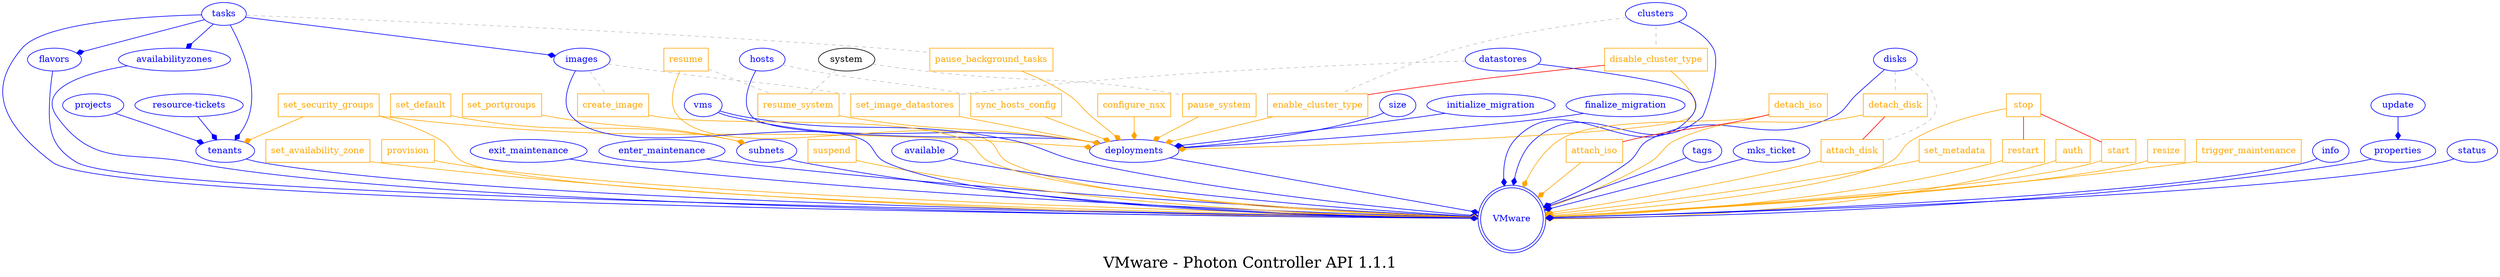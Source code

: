 digraph LexiconGraph {
graph[label="VMware - Photon Controller API 1.1.1", fontsize=24]
splines=true
"VMware" [color=blue, fontcolor=blue, shape=doublecircle]
"tenants" -> "VMware" [color=blue, fontcolor=blue, arrowhead=diamond, arrowtail=none]
"tenants" [color=blue, fontcolor=blue, shape=ellipse]
"tasks" -> "tenants" [color=blue, fontcolor=blue, arrowhead=diamond, arrowtail=none]
"tasks" [color=blue, fontcolor=blue, shape=ellipse]
"projects" -> "tenants" [color=blue, fontcolor=blue, arrowhead=diamond, arrowtail=none]
"projects" [color=blue, fontcolor=blue, shape=ellipse]
"resource-tickets" -> "tenants" [color=blue, fontcolor=blue, arrowhead=diamond, arrowtail=none]
"resource-tickets" [color=blue, fontcolor=blue, shape=ellipse]
"set_security_groups" [color=orange, fontcolor=orange, shape=box]
"set_security_groups" -> "tenants" [color=orange, fontcolor=orange, arrowhead=diamond, arrowtail=none]
"tasks" -> "VMware" [color=blue, fontcolor=blue, arrowhead=diamond, arrowtail=none]
"subnets" -> "VMware" [color=blue, fontcolor=blue, arrowhead=diamond, arrowtail=none]
"subnets" [color=blue, fontcolor=blue, shape=ellipse]
"set_portgroups" [color=orange, fontcolor=orange, shape=box]
"set_portgroups" -> "subnets" [color=orange, fontcolor=orange, arrowhead=diamond, arrowtail=none]
"set_default" [color=orange, fontcolor=orange, shape=box]
"set_default" -> "subnets" [color=orange, fontcolor=orange, arrowhead=diamond, arrowtail=none]
"set_availability_zone" [color=orange, fontcolor=orange, shape=box]
"set_availability_zone" -> "VMware" [color=orange, fontcolor=orange, arrowhead=diamond, arrowtail=none]
"provision" [color=orange, fontcolor=orange, shape=box]
"provision" -> "VMware" [color=orange, fontcolor=orange, arrowhead=diamond, arrowtail=none]
"vms" -> "VMware" [color=blue, fontcolor=blue, arrowhead=diamond, arrowtail=none]
"vms" [color=blue, fontcolor=blue, shape=ellipse]
"exit_maintenance" -> "VMware" [color=blue, fontcolor=blue, arrowhead=diamond, arrowtail=none]
"exit_maintenance" [color=blue, fontcolor=blue, shape=ellipse]
"enter_maintenance" -> "VMware" [color=blue, fontcolor=blue, arrowhead=diamond, arrowtail=none]
"enter_maintenance" [color=blue, fontcolor=blue, shape=ellipse]
"resume" [color=orange, fontcolor=orange, shape=box]
"resume" -> "VMware" [color=orange, fontcolor=orange, arrowhead=diamond, arrowtail=none]
"suspend" [color=orange, fontcolor=orange, shape=box]
"suspend" -> "VMware" [color=orange, fontcolor=orange, arrowhead=diamond, arrowtail=none]
"images" -> "VMware" [color=blue, fontcolor=blue, arrowhead=diamond, arrowtail=none]
"images" [color=blue, fontcolor=blue, shape=ellipse]
"tasks" -> "images" [color=blue, fontcolor=blue, arrowhead=diamond, arrowtail=none]
"available" -> "VMware" [color=blue, fontcolor=blue, arrowhead=diamond, arrowtail=none]
"available" [color=blue, fontcolor=blue, shape=ellipse]
"flavors" -> "VMware" [color=blue, fontcolor=blue, arrowhead=diamond, arrowtail=none]
"flavors" [color=blue, fontcolor=blue, shape=ellipse]
"tasks" -> "flavors" [color=blue, fontcolor=blue, arrowhead=diamond, arrowtail=none]
"set_security_groups" -> "VMware" [color=orange, fontcolor=orange, arrowhead=diamond, arrowtail=none]
"clusters" -> "VMware" [color=blue, fontcolor=blue, arrowhead=diamond, arrowtail=none]
"clusters" [color=blue, fontcolor=blue, shape=ellipse]
"disks" -> "VMware" [color=blue, fontcolor=blue, arrowhead=diamond, arrowtail=none]
"disks" [color=blue, fontcolor=blue, shape=ellipse]
"deployments" -> "VMware" [color=blue, fontcolor=blue, arrowhead=diamond, arrowtail=none]
"deployments" [color=blue, fontcolor=blue, shape=ellipse]
"size" -> "deployments" [color=blue, fontcolor=blue, arrowhead=diamond, arrowtail=none]
"size" [color=blue, fontcolor=blue, shape=ellipse]
"initialize_migration" -> "deployments" [color=blue, fontcolor=blue, arrowhead=diamond, arrowtail=none]
"initialize_migration" [color=blue, fontcolor=blue, shape=ellipse]
"hosts" -> "deployments" [color=blue, fontcolor=blue, arrowhead=diamond, arrowtail=none]
"hosts" [color=blue, fontcolor=blue, shape=ellipse]
"resume_system" [color=orange, fontcolor=orange, shape=box]
"resume_system" -> "deployments" [color=orange, fontcolor=orange, arrowhead=diamond, arrowtail=none]
"resume" -> "resume_system" [color=grey, fontcolor=grey, arrowhead=none, arrowtail=none, style=dashed]
"system" -> "resume_system" [color=grey, fontcolor=grey, arrowhead=none, arrowtail=none, style=dashed]
"pause_background_tasks" [color=orange, fontcolor=orange, shape=box]
"pause_background_tasks" -> "deployments" [color=orange, fontcolor=orange, arrowhead=diamond, arrowtail=none]
"tasks" -> "pause_background_tasks" [color=grey, fontcolor=grey, arrowhead=none, arrowtail=none, style=dashed]
"set_security_groups" -> "deployments" [color=orange, fontcolor=orange, arrowhead=diamond, arrowtail=none]
"finalize_migration" -> "deployments" [color=blue, fontcolor=blue, arrowhead=diamond, arrowtail=none]
"finalize_migration" [color=blue, fontcolor=blue, shape=ellipse]
"configure_nsx" [color=orange, fontcolor=orange, shape=box]
"configure_nsx" -> "deployments" [color=orange, fontcolor=orange, arrowhead=diamond, arrowtail=none]
"disable_cluster_type" [color=orange, fontcolor=orange, shape=box]
"disable_cluster_type" -> "deployments" [color=orange, fontcolor=orange, arrowhead=diamond, arrowtail=none]
"clusters" -> "disable_cluster_type" [color=grey, fontcolor=grey, arrowhead=none, arrowtail=none, style=dashed]
"set_image_datastores" [color=orange, fontcolor=orange, shape=box]
"set_image_datastores" -> "deployments" [color=orange, fontcolor=orange, arrowhead=diamond, arrowtail=none]
"images" -> "set_image_datastores" [color=grey, fontcolor=grey, arrowhead=none, arrowtail=none, style=dashed]
"datastores" -> "set_image_datastores" [color=grey, fontcolor=grey, arrowhead=none, arrowtail=none, style=dashed]
"enable_cluster_type" [color=orange, fontcolor=orange, shape=box]
"enable_cluster_type" -> "deployments" [color=orange, fontcolor=orange, arrowhead=diamond, arrowtail=none]
"disable_cluster_type" -> "enable_cluster_type" [color=red, fontcolor=red, arrowhead=none, arrowtail=none]
"clusters" -> "enable_cluster_type" [color=grey, fontcolor=grey, arrowhead=none, arrowtail=none, style=dashed]
"pause_system" [color=orange, fontcolor=orange, shape=box]
"pause_system" -> "deployments" [color=orange, fontcolor=orange, arrowhead=diamond, arrowtail=none]
"system" -> "pause_system" [color=grey, fontcolor=grey, arrowhead=none, arrowtail=none, style=dashed]
"sync_hosts_config" [color=orange, fontcolor=orange, shape=box]
"sync_hosts_config" -> "deployments" [color=orange, fontcolor=orange, arrowhead=diamond, arrowtail=none]
"hosts" -> "sync_hosts_config" [color=grey, fontcolor=grey, arrowhead=none, arrowtail=none, style=dashed]
"vms" -> "deployments" [color=blue, fontcolor=blue, arrowhead=diamond, arrowtail=none]
"attach_iso" [color=orange, fontcolor=orange, shape=box]
"attach_iso" -> "VMware" [color=orange, fontcolor=orange, arrowhead=diamond, arrowtail=none]
"detach_iso" -> "attach_iso" [color=red, fontcolor=red, arrowhead=none, arrowtail=none]
"stop" [color=orange, fontcolor=orange, shape=box]
"stop" -> "VMware" [color=orange, fontcolor=orange, arrowhead=diamond, arrowtail=none]
"attach_disk" [color=orange, fontcolor=orange, shape=box]
"attach_disk" -> "VMware" [color=orange, fontcolor=orange, arrowhead=diamond, arrowtail=none]
"detach_disk" -> "attach_disk" [color=red, fontcolor=red, arrowhead=none, arrowtail=none]
"disks" -> "attach_disk" [color=grey, fontcolor=grey, arrowhead=none, arrowtail=none, style=dashed]
"tags" -> "VMware" [color=blue, fontcolor=blue, arrowhead=diamond, arrowtail=none]
"tags" [color=blue, fontcolor=blue, shape=ellipse]
"mks_ticket" -> "VMware" [color=blue, fontcolor=blue, arrowhead=diamond, arrowtail=none]
"mks_ticket" [color=blue, fontcolor=blue, shape=ellipse]
"create_image" [color=orange, fontcolor=orange, shape=box]
"create_image" -> "VMware" [color=orange, fontcolor=orange, arrowhead=diamond, arrowtail=none]
"images" -> "create_image" [color=grey, fontcolor=grey, arrowhead=none, arrowtail=none, style=dashed]
"restart" [color=orange, fontcolor=orange, shape=box]
"restart" -> "VMware" [color=orange, fontcolor=orange, arrowhead=diamond, arrowtail=none]
"stop" -> "restart" [color=red, fontcolor=red, arrowhead=none, arrowtail=none]
"detach_iso" [color=orange, fontcolor=orange, shape=box]
"detach_iso" -> "VMware" [color=orange, fontcolor=orange, arrowhead=diamond, arrowtail=none]
"detach_disk" [color=orange, fontcolor=orange, shape=box]
"detach_disk" -> "VMware" [color=orange, fontcolor=orange, arrowhead=diamond, arrowtail=none]
"disks" -> "detach_disk" [color=grey, fontcolor=grey, arrowhead=none, arrowtail=none, style=dashed]
"set_metadata" [color=orange, fontcolor=orange, shape=box]
"set_metadata" -> "VMware" [color=orange, fontcolor=orange, arrowhead=diamond, arrowtail=none]
"start" [color=orange, fontcolor=orange, shape=box]
"start" -> "VMware" [color=orange, fontcolor=orange, arrowhead=diamond, arrowtail=none]
"stop" -> "start" [color=red, fontcolor=red, arrowhead=none, arrowtail=none]
"auth" [color=orange, fontcolor=orange, shape=box]
"auth" -> "VMware" [color=orange, fontcolor=orange, arrowhead=diamond, arrowtail=none]
"availabilityzones" -> "VMware" [color=blue, fontcolor=blue, arrowhead=diamond, arrowtail=none]
"availabilityzones" [color=blue, fontcolor=blue, shape=ellipse]
"tasks" -> "availabilityzones" [color=blue, fontcolor=blue, arrowhead=diamond, arrowtail=none]
"datastores" -> "VMware" [color=blue, fontcolor=blue, arrowhead=diamond, arrowtail=none]
"datastores" [color=blue, fontcolor=blue, shape=ellipse]
"resize" [color=orange, fontcolor=orange, shape=box]
"resize" -> "VMware" [color=orange, fontcolor=orange, arrowhead=diamond, arrowtail=none]
"trigger_maintenance" [color=orange, fontcolor=orange, shape=box]
"trigger_maintenance" -> "VMware" [color=orange, fontcolor=orange, arrowhead=diamond, arrowtail=none]
"info" -> "VMware" [color=blue, fontcolor=blue, arrowhead=diamond, arrowtail=none]
"info" [color=blue, fontcolor=blue, shape=ellipse]
"properties" -> "VMware" [color=blue, fontcolor=blue, arrowhead=diamond, arrowtail=none]
"properties" [color=blue, fontcolor=blue, shape=ellipse]
"update" -> "properties" [color=blue, fontcolor=blue, arrowhead=diamond, arrowtail=none]
"update" [color=blue, fontcolor=blue, shape=ellipse]
"status" -> "VMware" [color=blue, fontcolor=blue, arrowhead=diamond, arrowtail=none]
"status" [color=blue, fontcolor=blue, shape=ellipse]
}
